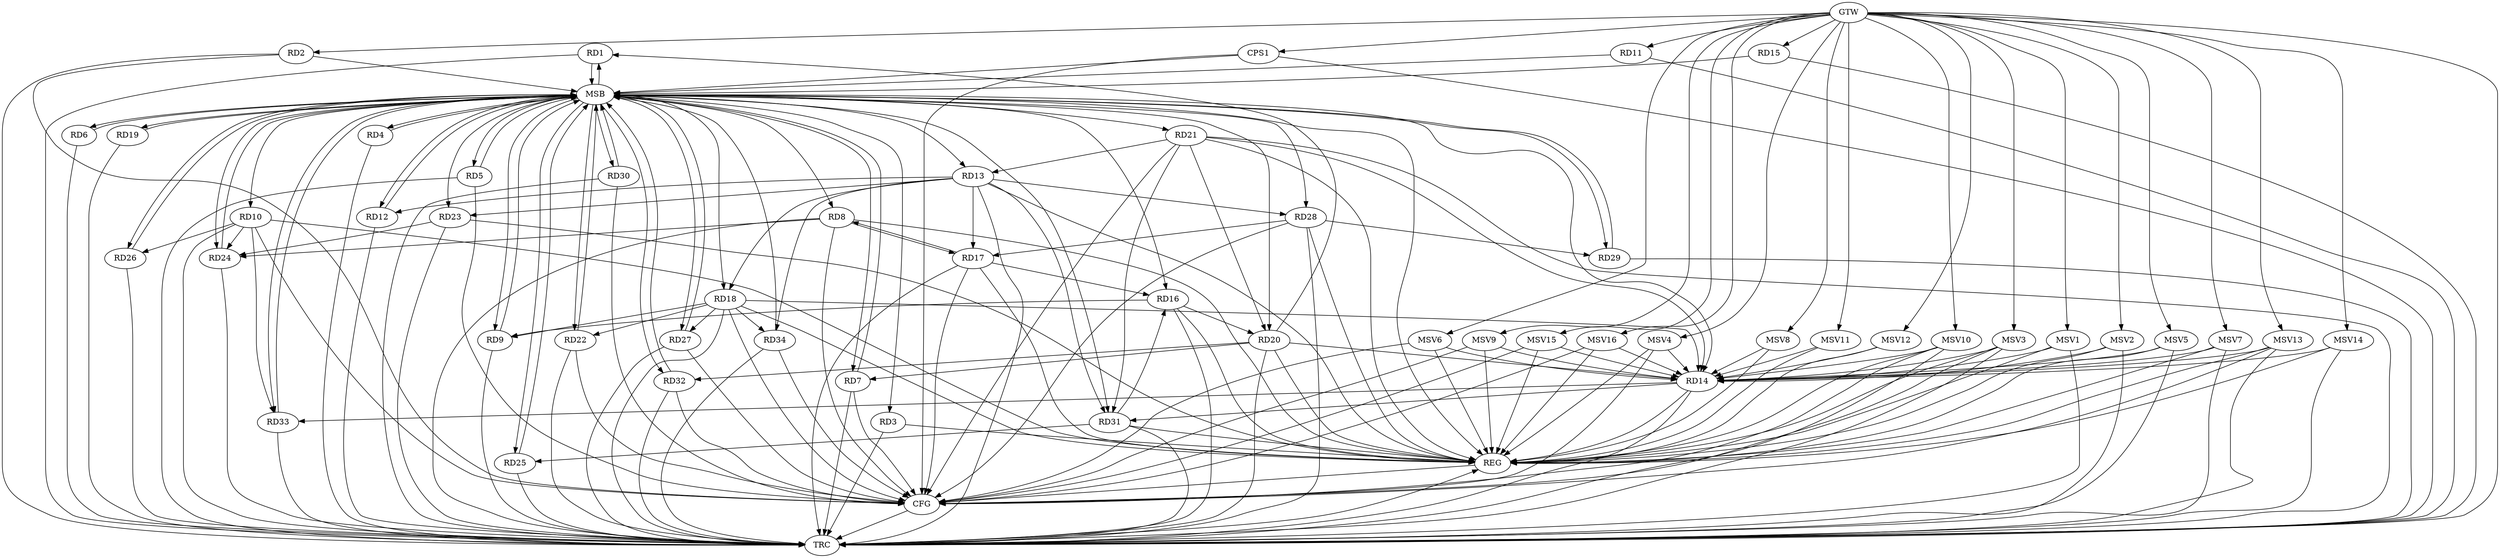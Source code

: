 strict digraph G {
  RD1 [ label="RD1" ];
  RD2 [ label="RD2" ];
  RD3 [ label="RD3" ];
  RD4 [ label="RD4" ];
  RD5 [ label="RD5" ];
  RD6 [ label="RD6" ];
  RD7 [ label="RD7" ];
  RD8 [ label="RD8" ];
  RD9 [ label="RD9" ];
  RD10 [ label="RD10" ];
  RD11 [ label="RD11" ];
  RD12 [ label="RD12" ];
  RD13 [ label="RD13" ];
  RD14 [ label="RD14" ];
  RD15 [ label="RD15" ];
  RD16 [ label="RD16" ];
  RD17 [ label="RD17" ];
  RD18 [ label="RD18" ];
  RD19 [ label="RD19" ];
  RD20 [ label="RD20" ];
  RD21 [ label="RD21" ];
  RD22 [ label="RD22" ];
  RD23 [ label="RD23" ];
  RD24 [ label="RD24" ];
  RD25 [ label="RD25" ];
  RD26 [ label="RD26" ];
  RD27 [ label="RD27" ];
  RD28 [ label="RD28" ];
  RD29 [ label="RD29" ];
  RD30 [ label="RD30" ];
  RD31 [ label="RD31" ];
  RD32 [ label="RD32" ];
  RD33 [ label="RD33" ];
  RD34 [ label="RD34" ];
  CPS1 [ label="CPS1" ];
  GTW [ label="GTW" ];
  REG [ label="REG" ];
  MSB [ label="MSB" ];
  CFG [ label="CFG" ];
  TRC [ label="TRC" ];
  MSV1 [ label="MSV1" ];
  MSV2 [ label="MSV2" ];
  MSV3 [ label="MSV3" ];
  MSV4 [ label="MSV4" ];
  MSV5 [ label="MSV5" ];
  MSV6 [ label="MSV6" ];
  MSV7 [ label="MSV7" ];
  MSV8 [ label="MSV8" ];
  MSV9 [ label="MSV9" ];
  MSV10 [ label="MSV10" ];
  MSV11 [ label="MSV11" ];
  MSV12 [ label="MSV12" ];
  MSV13 [ label="MSV13" ];
  MSV14 [ label="MSV14" ];
  MSV15 [ label="MSV15" ];
  MSV16 [ label="MSV16" ];
  RD20 -> RD1;
  RD20 -> RD7;
  RD8 -> RD17;
  RD17 -> RD8;
  RD8 -> RD24;
  RD16 -> RD9;
  RD18 -> RD9;
  RD10 -> RD24;
  RD10 -> RD26;
  RD10 -> RD33;
  RD13 -> RD12;
  RD13 -> RD17;
  RD13 -> RD18;
  RD21 -> RD13;
  RD13 -> RD23;
  RD13 -> RD28;
  RD13 -> RD31;
  RD13 -> RD34;
  RD18 -> RD14;
  RD20 -> RD14;
  RD21 -> RD14;
  RD14 -> RD31;
  RD14 -> RD33;
  RD17 -> RD16;
  RD16 -> RD20;
  RD31 -> RD16;
  RD28 -> RD17;
  RD18 -> RD22;
  RD18 -> RD27;
  RD18 -> RD34;
  RD21 -> RD20;
  RD20 -> RD32;
  RD21 -> RD31;
  RD23 -> RD24;
  RD31 -> RD25;
  RD28 -> RD29;
  GTW -> RD2;
  GTW -> RD11;
  GTW -> RD15;
  GTW -> CPS1;
  RD3 -> REG;
  RD8 -> REG;
  RD10 -> REG;
  RD13 -> REG;
  RD14 -> REG;
  RD16 -> REG;
  RD17 -> REG;
  RD18 -> REG;
  RD20 -> REG;
  RD21 -> REG;
  RD23 -> REG;
  RD28 -> REG;
  RD31 -> REG;
  RD1 -> MSB;
  MSB -> RD14;
  MSB -> RD18;
  MSB -> RD24;
  MSB -> REG;
  RD2 -> MSB;
  MSB -> RD8;
  MSB -> RD20;
  MSB -> RD31;
  MSB -> RD33;
  RD4 -> MSB;
  MSB -> RD3;
  MSB -> RD16;
  RD5 -> MSB;
  RD6 -> MSB;
  RD7 -> MSB;
  MSB -> RD12;
  MSB -> RD19;
  RD9 -> MSB;
  MSB -> RD4;
  MSB -> RD7;
  RD11 -> MSB;
  MSB -> RD22;
  MSB -> RD27;
  RD12 -> MSB;
  MSB -> RD10;
  MSB -> RD30;
  RD15 -> MSB;
  MSB -> RD6;
  MSB -> RD23;
  RD19 -> MSB;
  RD22 -> MSB;
  MSB -> RD29;
  RD24 -> MSB;
  RD25 -> MSB;
  MSB -> RD5;
  MSB -> RD9;
  MSB -> RD28;
  RD26 -> MSB;
  MSB -> RD13;
  MSB -> RD21;
  RD27 -> MSB;
  MSB -> RD1;
  MSB -> RD25;
  RD29 -> MSB;
  RD30 -> MSB;
  RD32 -> MSB;
  RD33 -> MSB;
  RD34 -> MSB;
  CPS1 -> MSB;
  MSB -> RD32;
  MSB -> RD26;
  RD8 -> CFG;
  RD10 -> CFG;
  RD28 -> CFG;
  RD2 -> CFG;
  RD22 -> CFG;
  CPS1 -> CFG;
  RD30 -> CFG;
  RD21 -> CFG;
  RD34 -> CFG;
  RD18 -> CFG;
  RD32 -> CFG;
  RD7 -> CFG;
  RD5 -> CFG;
  RD27 -> CFG;
  RD17 -> CFG;
  REG -> CFG;
  RD1 -> TRC;
  RD2 -> TRC;
  RD3 -> TRC;
  RD4 -> TRC;
  RD5 -> TRC;
  RD6 -> TRC;
  RD7 -> TRC;
  RD8 -> TRC;
  RD9 -> TRC;
  RD10 -> TRC;
  RD11 -> TRC;
  RD12 -> TRC;
  RD13 -> TRC;
  RD14 -> TRC;
  RD15 -> TRC;
  RD16 -> TRC;
  RD17 -> TRC;
  RD18 -> TRC;
  RD19 -> TRC;
  RD20 -> TRC;
  RD21 -> TRC;
  RD22 -> TRC;
  RD23 -> TRC;
  RD24 -> TRC;
  RD25 -> TRC;
  RD26 -> TRC;
  RD27 -> TRC;
  RD28 -> TRC;
  RD29 -> TRC;
  RD30 -> TRC;
  RD31 -> TRC;
  RD32 -> TRC;
  RD33 -> TRC;
  RD34 -> TRC;
  CPS1 -> TRC;
  GTW -> TRC;
  CFG -> TRC;
  TRC -> REG;
  MSV1 -> RD14;
  MSV2 -> RD14;
  MSV3 -> RD14;
  GTW -> MSV1;
  MSV1 -> REG;
  MSV1 -> TRC;
  GTW -> MSV2;
  MSV2 -> REG;
  MSV2 -> TRC;
  GTW -> MSV3;
  MSV3 -> REG;
  MSV3 -> TRC;
  MSV3 -> CFG;
  MSV4 -> RD14;
  MSV5 -> RD14;
  GTW -> MSV4;
  MSV4 -> REG;
  MSV4 -> CFG;
  GTW -> MSV5;
  MSV5 -> REG;
  MSV5 -> TRC;
  MSV6 -> RD14;
  GTW -> MSV6;
  MSV6 -> REG;
  MSV6 -> CFG;
  MSV7 -> RD14;
  MSV8 -> RD14;
  GTW -> MSV7;
  MSV7 -> REG;
  MSV7 -> TRC;
  GTW -> MSV8;
  MSV8 -> REG;
  MSV9 -> RD14;
  GTW -> MSV9;
  MSV9 -> REG;
  MSV9 -> CFG;
  MSV10 -> RD14;
  GTW -> MSV10;
  MSV10 -> REG;
  MSV10 -> TRC;
  MSV10 -> CFG;
  MSV11 -> RD14;
  MSV12 -> RD14;
  GTW -> MSV11;
  MSV11 -> REG;
  GTW -> MSV12;
  MSV12 -> REG;
  MSV13 -> RD14;
  GTW -> MSV13;
  MSV13 -> REG;
  MSV13 -> TRC;
  MSV13 -> CFG;
  MSV14 -> RD14;
  MSV15 -> RD14;
  GTW -> MSV14;
  MSV14 -> REG;
  MSV14 -> TRC;
  GTW -> MSV15;
  MSV15 -> REG;
  MSV15 -> CFG;
  MSV16 -> RD14;
  GTW -> MSV16;
  MSV16 -> REG;
  MSV16 -> CFG;
}
